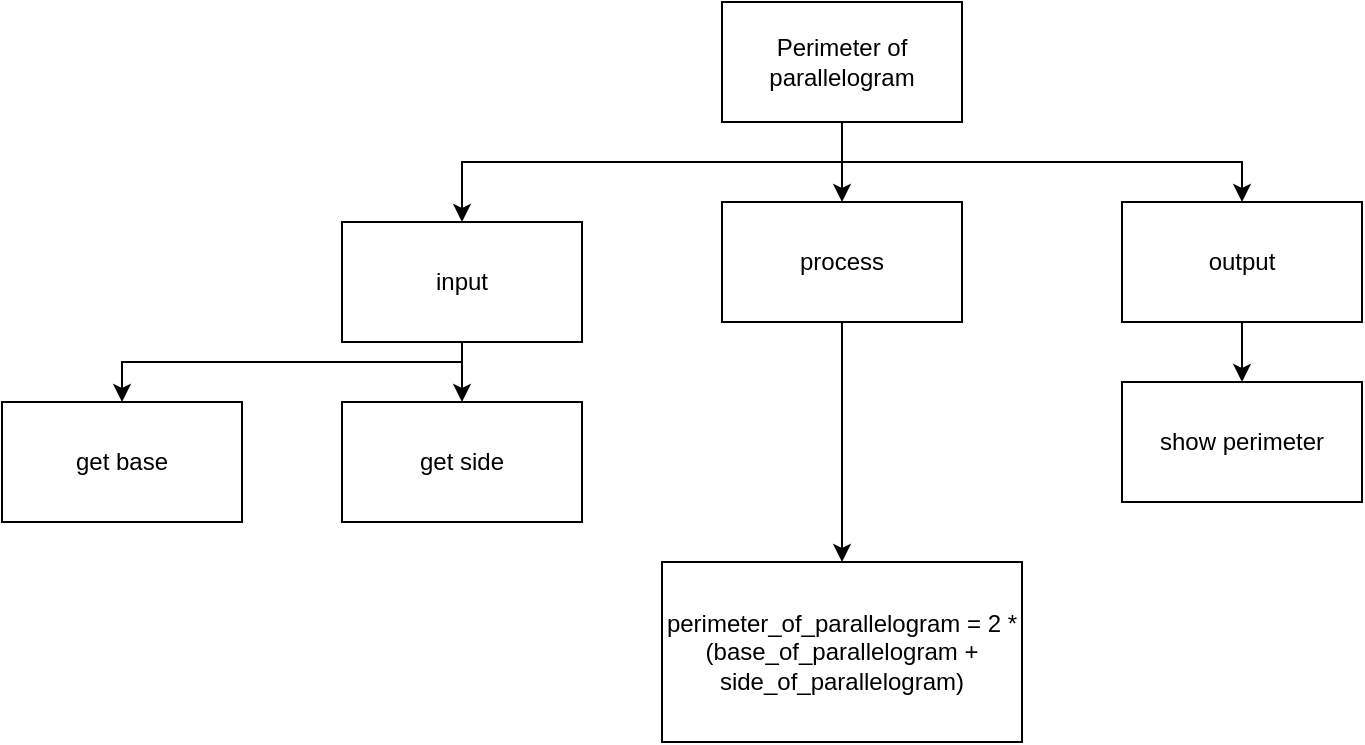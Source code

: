 <mxfile>
    <diagram id="TYfT20z2oeUYNl9Ie9O_" name="Page-1">
        <mxGraphModel dx="1421" dy="452" grid="1" gridSize="10" guides="1" tooltips="1" connect="1" arrows="1" fold="1" page="1" pageScale="1" pageWidth="827" pageHeight="1169" math="0" shadow="0">
            <root>
                <mxCell id="0"/>
                <mxCell id="1" parent="0"/>
                <mxCell id="12" style="edgeStyle=none;html=1;exitX=0.5;exitY=1;exitDx=0;exitDy=0;entryX=0.5;entryY=0;entryDx=0;entryDy=0;fontFamily=Helvetica;fontSize=12;fontColor=#FFFFFF;" edge="1" parent="1" source="2" target="5">
                    <mxGeometry relative="1" as="geometry"/>
                </mxCell>
                <mxCell id="21" style="edgeStyle=none;rounded=0;html=1;entryX=0.5;entryY=0;entryDx=0;entryDy=0;fontFamily=Helvetica;fontSize=12;fontColor=#FFFFFF;" edge="1" parent="1" target="7">
                    <mxGeometry relative="1" as="geometry">
                        <mxPoint x="310" y="110" as="sourcePoint"/>
                        <Array as="points">
                            <mxPoint x="120" y="110"/>
                        </Array>
                    </mxGeometry>
                </mxCell>
                <mxCell id="22" style="edgeStyle=none;rounded=0;html=1;entryX=0.5;entryY=0;entryDx=0;entryDy=0;fontFamily=Helvetica;fontSize=12;fontColor=#FFFFFF;" edge="1" parent="1" target="6">
                    <mxGeometry relative="1" as="geometry">
                        <mxPoint x="310" y="110" as="sourcePoint"/>
                        <Array as="points">
                            <mxPoint x="510" y="110"/>
                        </Array>
                    </mxGeometry>
                </mxCell>
                <mxCell id="2" value="Perimeter of parallelogram" style="whiteSpace=wrap;html=1;" vertex="1" parent="1">
                    <mxGeometry x="250" y="30" width="120" height="60" as="geometry"/>
                </mxCell>
                <mxCell id="3" value="&lt;span id=&quot;docs-internal-guid-2732875e-7fff-ddf3-2c84-58db116e31a6&quot;&gt;&lt;font color=&quot;#000000&quot;&gt;&lt;span style=&quot;vertical-align: baseline&quot;&gt;perimeter_of_parallelogram&lt;/span&gt;&lt;span style=&quot;vertical-align: baseline&quot;&gt; = 2 * (base_of_parallelogram + side_of_parallelogram)&lt;/span&gt;&lt;/font&gt;&lt;/span&gt;" style="whiteSpace=wrap;html=1;" vertex="1" parent="1">
                    <mxGeometry x="220" y="310" width="180" height="90" as="geometry"/>
                </mxCell>
                <mxCell id="4" value="get side" style="whiteSpace=wrap;html=1;" vertex="1" parent="1">
                    <mxGeometry x="60" y="230" width="120" height="60" as="geometry"/>
                </mxCell>
                <mxCell id="10" style="edgeStyle=none;html=1;exitX=0.5;exitY=1;exitDx=0;exitDy=0;fontFamily=Helvetica;fontSize=12;fontColor=#FFFFFF;" edge="1" parent="1" source="5" target="3">
                    <mxGeometry relative="1" as="geometry"/>
                </mxCell>
                <mxCell id="5" value="process" style="whiteSpace=wrap;html=1;" vertex="1" parent="1">
                    <mxGeometry x="250" y="130" width="120" height="60" as="geometry"/>
                </mxCell>
                <mxCell id="20" style="edgeStyle=none;rounded=0;html=1;exitX=0.5;exitY=1;exitDx=0;exitDy=0;fontFamily=Helvetica;fontSize=12;fontColor=#FFFFFF;" edge="1" parent="1" source="6" target="9">
                    <mxGeometry relative="1" as="geometry"/>
                </mxCell>
                <mxCell id="6" value="output" style="whiteSpace=wrap;html=1;" vertex="1" parent="1">
                    <mxGeometry x="450" y="130" width="120" height="60" as="geometry"/>
                </mxCell>
                <mxCell id="18" style="edgeStyle=none;rounded=0;html=1;exitX=0.5;exitY=1;exitDx=0;exitDy=0;fontFamily=Helvetica;fontSize=12;fontColor=#FFFFFF;" edge="1" parent="1" source="7" target="4">
                    <mxGeometry relative="1" as="geometry"/>
                </mxCell>
                <mxCell id="19" style="edgeStyle=none;rounded=0;html=1;entryX=0.5;entryY=0;entryDx=0;entryDy=0;fontFamily=Helvetica;fontSize=12;fontColor=#FFFFFF;" edge="1" parent="1" target="8">
                    <mxGeometry relative="1" as="geometry">
                        <mxPoint x="120" y="210" as="sourcePoint"/>
                        <Array as="points">
                            <mxPoint x="-50" y="210"/>
                        </Array>
                    </mxGeometry>
                </mxCell>
                <mxCell id="7" value="input" style="whiteSpace=wrap;html=1;" vertex="1" parent="1">
                    <mxGeometry x="60" y="140" width="120" height="60" as="geometry"/>
                </mxCell>
                <mxCell id="8" value="get base" style="whiteSpace=wrap;html=1;" vertex="1" parent="1">
                    <mxGeometry x="-110" y="230" width="120" height="60" as="geometry"/>
                </mxCell>
                <mxCell id="9" value="show perimeter" style="whiteSpace=wrap;html=1;" vertex="1" parent="1">
                    <mxGeometry x="450" y="220" width="120" height="60" as="geometry"/>
                </mxCell>
            </root>
        </mxGraphModel>
    </diagram>
</mxfile>